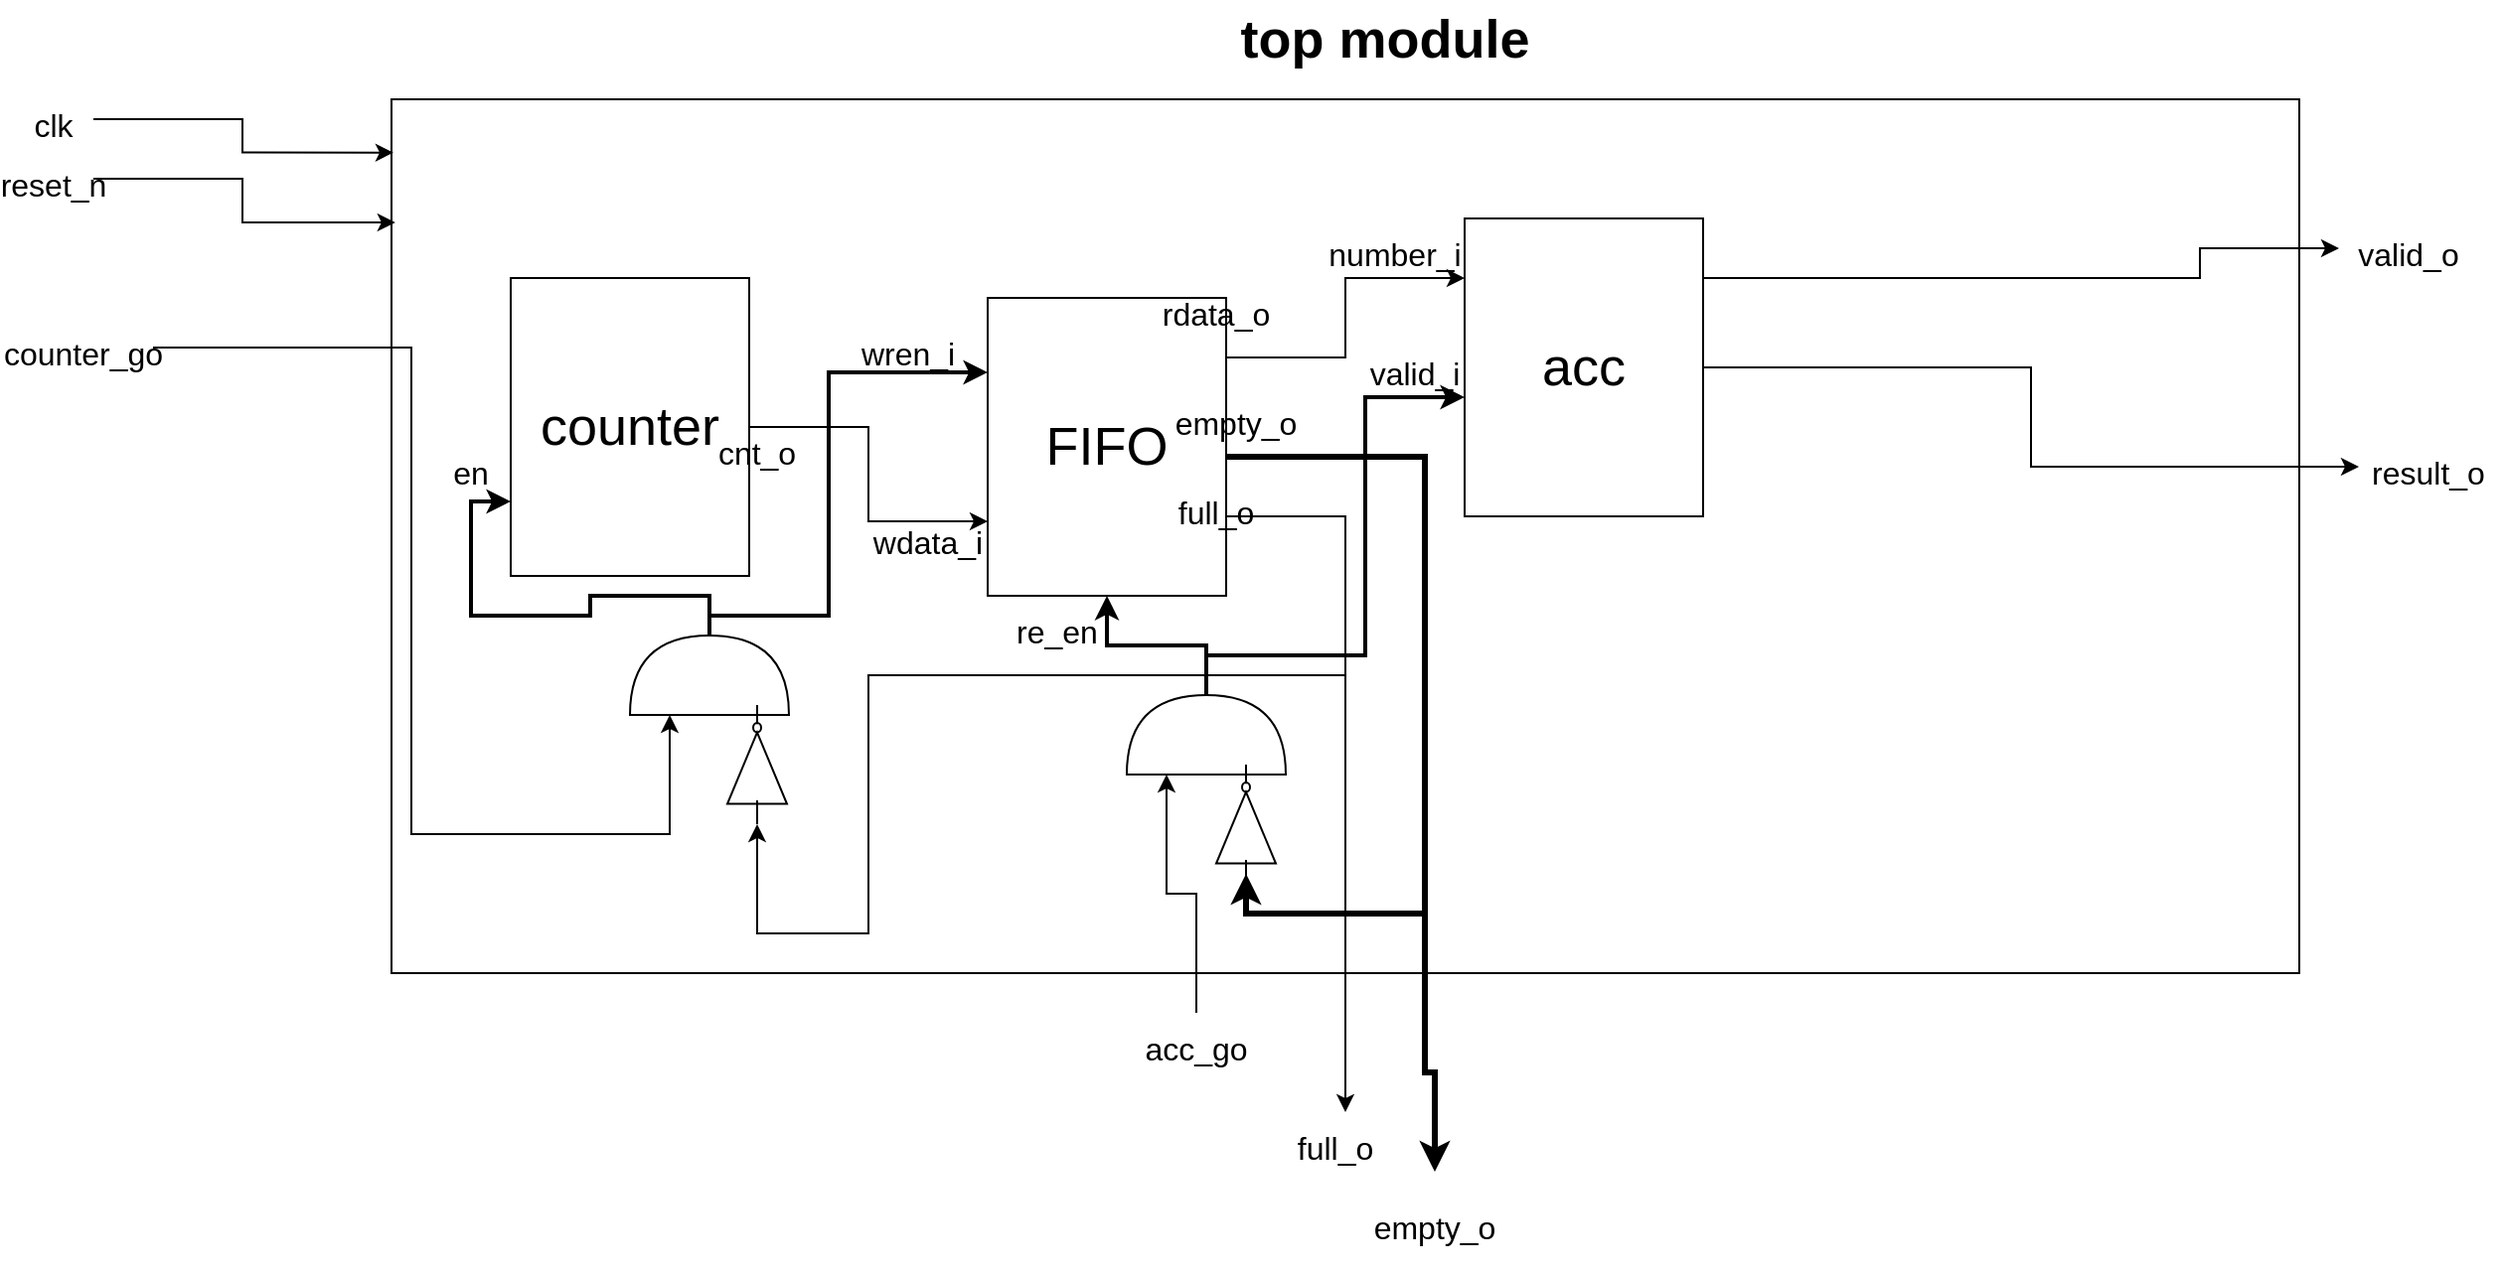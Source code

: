 <mxfile version="20.3.7" type="device"><diagram id="E2qas0YNsDY4YGmCdeyl" name="페이지-1"><mxGraphModel dx="1038" dy="547" grid="1" gridSize="10" guides="1" tooltips="1" connect="1" arrows="1" fold="1" page="1" pageScale="1" pageWidth="827" pageHeight="1169" math="0" shadow="0"><root><mxCell id="0"/><mxCell id="1" parent="0"/><mxCell id="jlfjGof-aoFej_5_Z-0o-1" value="" style="rounded=0;whiteSpace=wrap;html=1;" parent="1" vertex="1"><mxGeometry x="210" y="190" width="960" height="440" as="geometry"/></mxCell><mxCell id="jlfjGof-aoFej_5_Z-0o-2" value="&lt;font size=&quot;1&quot; style=&quot;&quot;&gt;&lt;b style=&quot;font-size: 27px;&quot;&gt;top module&lt;/b&gt;&lt;/font&gt;" style="rounded=0;whiteSpace=wrap;html=1;fillColor=none;strokeColor=none;" parent="1" vertex="1"><mxGeometry x="600" y="140" width="220" height="40" as="geometry"/></mxCell><mxCell id="jlfjGof-aoFej_5_Z-0o-43" style="edgeStyle=orthogonalEdgeStyle;rounded=0;orthogonalLoop=1;jettySize=auto;html=1;fontSize=16;strokeWidth=1;entryX=0;entryY=0.5;entryDx=0;entryDy=0;" parent="1" source="jlfjGof-aoFej_5_Z-0o-3" target="jlfjGof-aoFej_5_Z-0o-45" edge="1"><mxGeometry relative="1" as="geometry"><mxPoint x="1260" y="280" as="targetPoint"/><Array as="points"><mxPoint x="1120" y="280"/><mxPoint x="1120" y="265"/></Array></mxGeometry></mxCell><mxCell id="jlfjGof-aoFej_5_Z-0o-44" style="edgeStyle=orthogonalEdgeStyle;rounded=0;orthogonalLoop=1;jettySize=auto;html=1;fontSize=16;strokeWidth=1;entryX=0;entryY=0.5;entryDx=0;entryDy=0;" parent="1" source="jlfjGof-aoFej_5_Z-0o-3" target="jlfjGof-aoFej_5_Z-0o-46" edge="1"><mxGeometry relative="1" as="geometry"><mxPoint x="1250" y="380" as="targetPoint"/></mxGeometry></mxCell><mxCell id="jlfjGof-aoFej_5_Z-0o-3" value="acc" style="rounded=0;whiteSpace=wrap;html=1;fontSize=27;fillColor=default;" parent="1" vertex="1"><mxGeometry x="750" y="250" width="120" height="150" as="geometry"/></mxCell><mxCell id="jlfjGof-aoFej_5_Z-0o-12" style="edgeStyle=orthogonalEdgeStyle;rounded=0;orthogonalLoop=1;jettySize=auto;html=1;entryX=0;entryY=0.75;entryDx=0;entryDy=0;fontSize=16;" parent="1" source="jlfjGof-aoFej_5_Z-0o-4" target="jlfjGof-aoFej_5_Z-0o-5" edge="1"><mxGeometry relative="1" as="geometry"/></mxCell><mxCell id="jlfjGof-aoFej_5_Z-0o-4" value="counter&lt;br&gt;" style="rounded=0;whiteSpace=wrap;html=1;fontSize=27;fillColor=default;" parent="1" vertex="1"><mxGeometry x="270" y="280" width="120" height="150" as="geometry"/></mxCell><mxCell id="jlfjGof-aoFej_5_Z-0o-20" style="edgeStyle=orthogonalEdgeStyle;rounded=0;orthogonalLoop=1;jettySize=auto;html=1;fontSize=16;" parent="1" source="jlfjGof-aoFej_5_Z-0o-5" edge="1"><mxGeometry relative="1" as="geometry"><mxPoint x="690" y="700" as="targetPoint"/><Array as="points"><mxPoint x="690" y="400"/><mxPoint x="690" y="700"/></Array></mxGeometry></mxCell><mxCell id="jlfjGof-aoFej_5_Z-0o-21" style="edgeStyle=orthogonalEdgeStyle;rounded=0;orthogonalLoop=1;jettySize=auto;html=1;fontSize=16;entryX=0.5;entryY=0;entryDx=0;entryDy=0;strokeWidth=3;" parent="1" source="jlfjGof-aoFej_5_Z-0o-5" target="jlfjGof-aoFej_5_Z-0o-23" edge="1"><mxGeometry relative="1" as="geometry"><mxPoint x="740" y="700" as="targetPoint"/><Array as="points"><mxPoint x="730" y="370"/><mxPoint x="730" y="680"/><mxPoint x="735" y="680"/></Array></mxGeometry></mxCell><mxCell id="jlfjGof-aoFej_5_Z-0o-38" style="edgeStyle=orthogonalEdgeStyle;rounded=0;orthogonalLoop=1;jettySize=auto;html=1;fontSize=16;strokeWidth=1;" parent="1" source="jlfjGof-aoFej_5_Z-0o-5" target="jlfjGof-aoFej_5_Z-0o-3" edge="1"><mxGeometry relative="1" as="geometry"><Array as="points"><mxPoint x="690" y="320"/><mxPoint x="690" y="280"/></Array></mxGeometry></mxCell><mxCell id="jlfjGof-aoFej_5_Z-0o-5" value="FIFO" style="rounded=0;whiteSpace=wrap;html=1;fontSize=27;fillColor=default;" parent="1" vertex="1"><mxGeometry x="510" y="290" width="120" height="150" as="geometry"/></mxCell><mxCell id="jlfjGof-aoFej_5_Z-0o-10" style="edgeStyle=orthogonalEdgeStyle;rounded=0;orthogonalLoop=1;jettySize=auto;html=1;entryX=0.001;entryY=0.061;entryDx=0;entryDy=0;entryPerimeter=0;fontSize=16;" parent="1" source="jlfjGof-aoFej_5_Z-0o-6" target="jlfjGof-aoFej_5_Z-0o-1" edge="1"><mxGeometry relative="1" as="geometry"/></mxCell><mxCell id="jlfjGof-aoFej_5_Z-0o-6" value="&lt;font style=&quot;font-size: 16px;&quot;&gt;clk&lt;/font&gt;" style="rounded=0;whiteSpace=wrap;html=1;fontSize=27;fillColor=none;strokeColor=none;" parent="1" vertex="1"><mxGeometry x="20" y="190" width="40" height="20" as="geometry"/></mxCell><mxCell id="jlfjGof-aoFej_5_Z-0o-11" style="edgeStyle=orthogonalEdgeStyle;rounded=0;orthogonalLoop=1;jettySize=auto;html=1;entryX=0.002;entryY=0.141;entryDx=0;entryDy=0;entryPerimeter=0;fontSize=16;" parent="1" source="jlfjGof-aoFej_5_Z-0o-7" target="jlfjGof-aoFej_5_Z-0o-1" edge="1"><mxGeometry relative="1" as="geometry"/></mxCell><mxCell id="jlfjGof-aoFej_5_Z-0o-7" value="&lt;font style=&quot;font-size: 16px;&quot;&gt;reset_n&lt;/font&gt;" style="rounded=0;whiteSpace=wrap;html=1;fontSize=27;fillColor=none;strokeColor=none;" parent="1" vertex="1"><mxGeometry x="20" y="220" width="40" height="20" as="geometry"/></mxCell><mxCell id="jlfjGof-aoFej_5_Z-0o-9" style="edgeStyle=orthogonalEdgeStyle;rounded=0;orthogonalLoop=1;jettySize=auto;html=1;entryX=0;entryY=0.25;entryDx=0;entryDy=0;entryPerimeter=0;fontSize=16;" parent="1" source="jlfjGof-aoFej_5_Z-0o-8" target="mLO0S2mW38BGnsjNQCfZ-1" edge="1"><mxGeometry relative="1" as="geometry"><Array as="points"><mxPoint x="220" y="315"/><mxPoint x="220" y="560"/><mxPoint x="350" y="560"/></Array></mxGeometry></mxCell><mxCell id="jlfjGof-aoFej_5_Z-0o-8" value="&lt;font style=&quot;font-size: 16px;&quot;&gt;counter_go&lt;/font&gt;" style="rounded=0;whiteSpace=wrap;html=1;fontSize=27;fillColor=none;strokeColor=none;" parent="1" vertex="1"><mxGeometry x="20" y="290" width="70" height="50" as="geometry"/></mxCell><mxCell id="jlfjGof-aoFej_5_Z-0o-15" value="&lt;span style=&quot;font-size: 16px;&quot;&gt;wren_i&lt;/span&gt;" style="rounded=0;whiteSpace=wrap;html=1;fontSize=27;fillColor=none;strokeColor=none;" parent="1" vertex="1"><mxGeometry x="450" y="305" width="40" height="20" as="geometry"/></mxCell><mxCell id="jlfjGof-aoFej_5_Z-0o-16" value="&lt;span style=&quot;font-size: 16px;&quot;&gt;wdata_i&lt;/span&gt;" style="rounded=0;whiteSpace=wrap;html=1;fontSize=27;fillColor=none;strokeColor=none;" parent="1" vertex="1"><mxGeometry x="460" y="400" width="40" height="20" as="geometry"/></mxCell><mxCell id="jlfjGof-aoFej_5_Z-0o-18" value="&lt;span style=&quot;font-size: 16px;&quot;&gt;cnt_o&lt;/span&gt;" style="rounded=0;whiteSpace=wrap;html=1;fontSize=27;fillColor=none;strokeColor=none;" parent="1" vertex="1"><mxGeometry x="374" y="355" width="40" height="20" as="geometry"/></mxCell><mxCell id="jlfjGof-aoFej_5_Z-0o-26" style="edgeStyle=orthogonalEdgeStyle;rounded=0;orthogonalLoop=1;jettySize=auto;html=1;entryX=0;entryY=0.25;entryDx=0;entryDy=0;entryPerimeter=0;fontSize=16;" parent="1" source="jlfjGof-aoFej_5_Z-0o-19" target="jlfjGof-aoFej_5_Z-0o-24" edge="1"><mxGeometry relative="1" as="geometry"/></mxCell><mxCell id="jlfjGof-aoFej_5_Z-0o-19" value="&lt;font style=&quot;font-size: 16px;&quot;&gt;acc_go&lt;/font&gt;" style="rounded=0;whiteSpace=wrap;html=1;fontSize=27;fillColor=none;strokeColor=none;" parent="1" vertex="1"><mxGeometry x="580" y="650" width="70" height="30" as="geometry"/></mxCell><mxCell id="jlfjGof-aoFej_5_Z-0o-22" value="&lt;font style=&quot;font-size: 16px;&quot;&gt;full_o&lt;/font&gt;" style="rounded=0;whiteSpace=wrap;html=1;fontSize=27;fillColor=none;strokeColor=none;" parent="1" vertex="1"><mxGeometry x="650" y="690" width="70" height="50" as="geometry"/></mxCell><mxCell id="jlfjGof-aoFej_5_Z-0o-23" value="&lt;font style=&quot;font-size: 16px;&quot;&gt;empty_o&lt;/font&gt;" style="rounded=0;whiteSpace=wrap;html=1;fontSize=27;fillColor=none;strokeColor=none;" parent="1" vertex="1"><mxGeometry x="700" y="730" width="70" height="50" as="geometry"/></mxCell><mxCell id="jlfjGof-aoFej_5_Z-0o-25" style="edgeStyle=orthogonalEdgeStyle;rounded=0;orthogonalLoop=1;jettySize=auto;html=1;fontSize=16;strokeWidth=2;" parent="1" source="jlfjGof-aoFej_5_Z-0o-24" edge="1"><mxGeometry relative="1" as="geometry"><mxPoint x="570" y="440" as="targetPoint"/><Array as="points"><mxPoint x="620" y="465"/><mxPoint x="570" y="465"/><mxPoint x="570" y="440"/></Array></mxGeometry></mxCell><mxCell id="jlfjGof-aoFej_5_Z-0o-30" style="edgeStyle=orthogonalEdgeStyle;rounded=0;orthogonalLoop=1;jettySize=auto;html=1;fontSize=16;strokeWidth=2;exitX=1;exitY=0.5;exitDx=0;exitDy=0;exitPerimeter=0;" parent="1" source="jlfjGof-aoFej_5_Z-0o-24" edge="1"><mxGeometry relative="1" as="geometry"><mxPoint x="750" y="340" as="targetPoint"/><Array as="points"><mxPoint x="620" y="470"/><mxPoint x="700" y="470"/><mxPoint x="700" y="340"/><mxPoint x="750" y="340"/></Array></mxGeometry></mxCell><mxCell id="jlfjGof-aoFej_5_Z-0o-24" value="" style="shape=or;whiteSpace=wrap;html=1;fontSize=16;fillColor=none;rotation=-90;" parent="1" vertex="1"><mxGeometry x="600" y="470" width="40" height="80" as="geometry"/></mxCell><mxCell id="jlfjGof-aoFej_5_Z-0o-27" style="edgeStyle=orthogonalEdgeStyle;rounded=0;orthogonalLoop=1;jettySize=auto;html=1;fontSize=16;exitX=1;exitY=0.533;exitDx=0;exitDy=0;exitPerimeter=0;strokeWidth=3;" parent="1" source="jlfjGof-aoFej_5_Z-0o-5" edge="1"><mxGeometry relative="1" as="geometry"><mxPoint x="640" y="580" as="targetPoint"/><mxPoint x="630" y="360" as="sourcePoint"/><Array as="points"><mxPoint x="730" y="370"/><mxPoint x="730" y="600"/><mxPoint x="640" y="600"/></Array></mxGeometry></mxCell><mxCell id="jlfjGof-aoFej_5_Z-0o-31" value="&lt;font style=&quot;font-size: 16px;&quot;&gt;empty_o&lt;/font&gt;" style="rounded=0;whiteSpace=wrap;html=1;fontSize=27;fillColor=none;strokeColor=none;" parent="1" vertex="1"><mxGeometry x="600" y="325" width="70" height="50" as="geometry"/></mxCell><mxCell id="jlfjGof-aoFej_5_Z-0o-32" value="&lt;font style=&quot;font-size: 16px;&quot;&gt;full_o&lt;/font&gt;" style="rounded=0;whiteSpace=wrap;html=1;fontSize=27;fillColor=none;strokeColor=none;" parent="1" vertex="1"><mxGeometry x="590" y="370" width="70" height="50" as="geometry"/></mxCell><mxCell id="jlfjGof-aoFej_5_Z-0o-33" value="&lt;font style=&quot;font-size: 16px;&quot;&gt;re_en&lt;/font&gt;" style="rounded=0;whiteSpace=wrap;html=1;fontSize=27;fillColor=none;strokeColor=none;" parent="1" vertex="1"><mxGeometry x="510" y="430" width="70" height="50" as="geometry"/></mxCell><mxCell id="jlfjGof-aoFej_5_Z-0o-34" value="&lt;font style=&quot;font-size: 16px;&quot;&gt;valid_i&lt;/font&gt;" style="rounded=0;whiteSpace=wrap;html=1;fontSize=27;fillColor=none;strokeColor=none;" parent="1" vertex="1"><mxGeometry x="690" y="300" width="70" height="50" as="geometry"/></mxCell><mxCell id="jlfjGof-aoFej_5_Z-0o-35" value="" style="verticalLabelPosition=bottom;shadow=0;dashed=0;align=center;html=1;verticalAlign=top;shape=mxgraph.electrical.logic_gates.inverter_2;fontSize=16;fillColor=none;rotation=-90;" parent="1" vertex="1"><mxGeometry x="610" y="540" width="60" height="30" as="geometry"/></mxCell><mxCell id="jlfjGof-aoFej_5_Z-0o-40" value="&lt;font style=&quot;font-size: 16px;&quot;&gt;rdata_o&lt;/font&gt;" style="rounded=0;whiteSpace=wrap;html=1;fontSize=27;fillColor=none;strokeColor=none;" parent="1" vertex="1"><mxGeometry x="590" y="280" width="70" height="30" as="geometry"/></mxCell><mxCell id="jlfjGof-aoFej_5_Z-0o-42" value="&lt;font style=&quot;font-size: 16px;&quot;&gt;number_i&lt;/font&gt;" style="rounded=0;whiteSpace=wrap;html=1;fontSize=27;fillColor=none;strokeColor=none;" parent="1" vertex="1"><mxGeometry x="680" y="250" width="70" height="30" as="geometry"/></mxCell><mxCell id="jlfjGof-aoFej_5_Z-0o-45" value="&lt;font style=&quot;font-size: 16px;&quot;&gt;valid_o&lt;/font&gt;" style="rounded=0;whiteSpace=wrap;html=1;fontSize=27;fillColor=none;strokeColor=none;" parent="1" vertex="1"><mxGeometry x="1190" y="240" width="70" height="50" as="geometry"/></mxCell><mxCell id="jlfjGof-aoFej_5_Z-0o-46" value="&lt;font style=&quot;font-size: 16px;&quot;&gt;result_o&lt;/font&gt;" style="rounded=0;whiteSpace=wrap;html=1;fontSize=27;fillColor=none;strokeColor=none;" parent="1" vertex="1"><mxGeometry x="1200" y="350" width="70" height="50" as="geometry"/></mxCell><mxCell id="jlfjGof-aoFej_5_Z-0o-47" value="&lt;span style=&quot;font-size: 16px;&quot;&gt;en&lt;/span&gt;" style="rounded=0;whiteSpace=wrap;html=1;fontSize=27;fillColor=none;strokeColor=none;" parent="1" vertex="1"><mxGeometry x="230" y="365" width="40" height="20" as="geometry"/></mxCell><mxCell id="mLO0S2mW38BGnsjNQCfZ-3" style="edgeStyle=orthogonalEdgeStyle;rounded=0;orthogonalLoop=1;jettySize=auto;html=1;entryX=0;entryY=0.75;entryDx=0;entryDy=0;strokeWidth=2;" edge="1" parent="1" source="mLO0S2mW38BGnsjNQCfZ-1" target="jlfjGof-aoFej_5_Z-0o-4"><mxGeometry relative="1" as="geometry"/></mxCell><mxCell id="mLO0S2mW38BGnsjNQCfZ-1" value="" style="shape=or;whiteSpace=wrap;html=1;fontSize=16;fillColor=none;rotation=-90;" vertex="1" parent="1"><mxGeometry x="350" y="440" width="40" height="80" as="geometry"/></mxCell><mxCell id="mLO0S2mW38BGnsjNQCfZ-2" style="edgeStyle=orthogonalEdgeStyle;rounded=0;orthogonalLoop=1;jettySize=auto;html=1;fontSize=16;entryX=0;entryY=0.5;entryDx=0;entryDy=0;entryPerimeter=0;" edge="1" parent="1" source="jlfjGof-aoFej_5_Z-0o-5" target="mLO0S2mW38BGnsjNQCfZ-5"><mxGeometry relative="1" as="geometry"><mxPoint x="690" y="700" as="targetPoint"/><Array as="points"><mxPoint x="690" y="400"/><mxPoint x="690" y="480"/><mxPoint x="450" y="480"/><mxPoint x="450" y="610"/><mxPoint x="394" y="610"/></Array></mxGeometry></mxCell><mxCell id="mLO0S2mW38BGnsjNQCfZ-5" value="" style="verticalLabelPosition=bottom;shadow=0;dashed=0;align=center;html=1;verticalAlign=top;shape=mxgraph.electrical.logic_gates.inverter_2;fontSize=16;fillColor=none;rotation=-90;" vertex="1" parent="1"><mxGeometry x="364" y="510" width="60" height="30" as="geometry"/></mxCell><mxCell id="mLO0S2mW38BGnsjNQCfZ-6" style="edgeStyle=orthogonalEdgeStyle;rounded=0;orthogonalLoop=1;jettySize=auto;html=1;entryX=0;entryY=0.25;entryDx=0;entryDy=0;strokeWidth=2;" edge="1" parent="1" target="jlfjGof-aoFej_5_Z-0o-5"><mxGeometry relative="1" as="geometry"><mxPoint x="370" y="450" as="sourcePoint"/><Array as="points"><mxPoint x="430" y="450"/><mxPoint x="430" y="328"/></Array></mxGeometry></mxCell></root></mxGraphModel></diagram></mxfile>